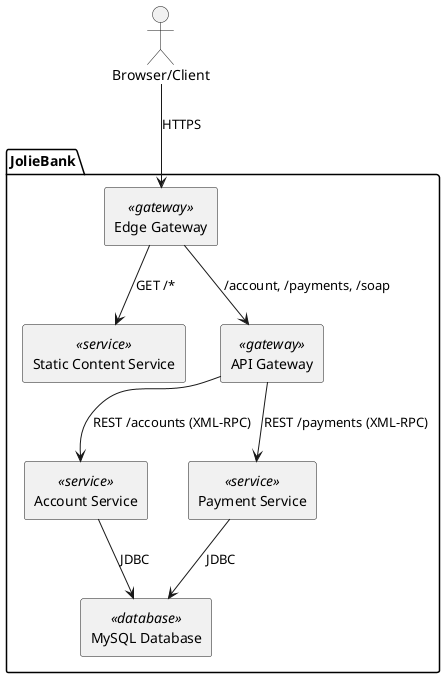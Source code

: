 @startuml
skinparam componentStyle rectangle
actor "Browser/Client" as Client

package "JolieBank" {
  [Edge Gateway] <<gateway>>
  [Static Content Service] <<service>>
  [API Gateway] <<gateway>>
  [Account Service] <<service>>
  [Payment Service] <<service>>
  [MySQL Database] <<database>>

  Client --> [Edge Gateway] : HTTPS

  ' Routing dall'edge
  [Edge Gateway] --> [Static Content Service] : GET /*
  [Edge Gateway] --> [API Gateway] : /account, /payments, /soap

  ' Contratti interni
  [API Gateway] --> [Account Service] : REST /accounts (XML-RPC)
  [API Gateway] --> [Payment Service] : REST /payments (XML-RPC)

  ' Persistenza
  [Account Service] --> [MySQL Database] : JDBC
  [Payment Service] --> [MySQL Database] : JDBC
}

@enduml
